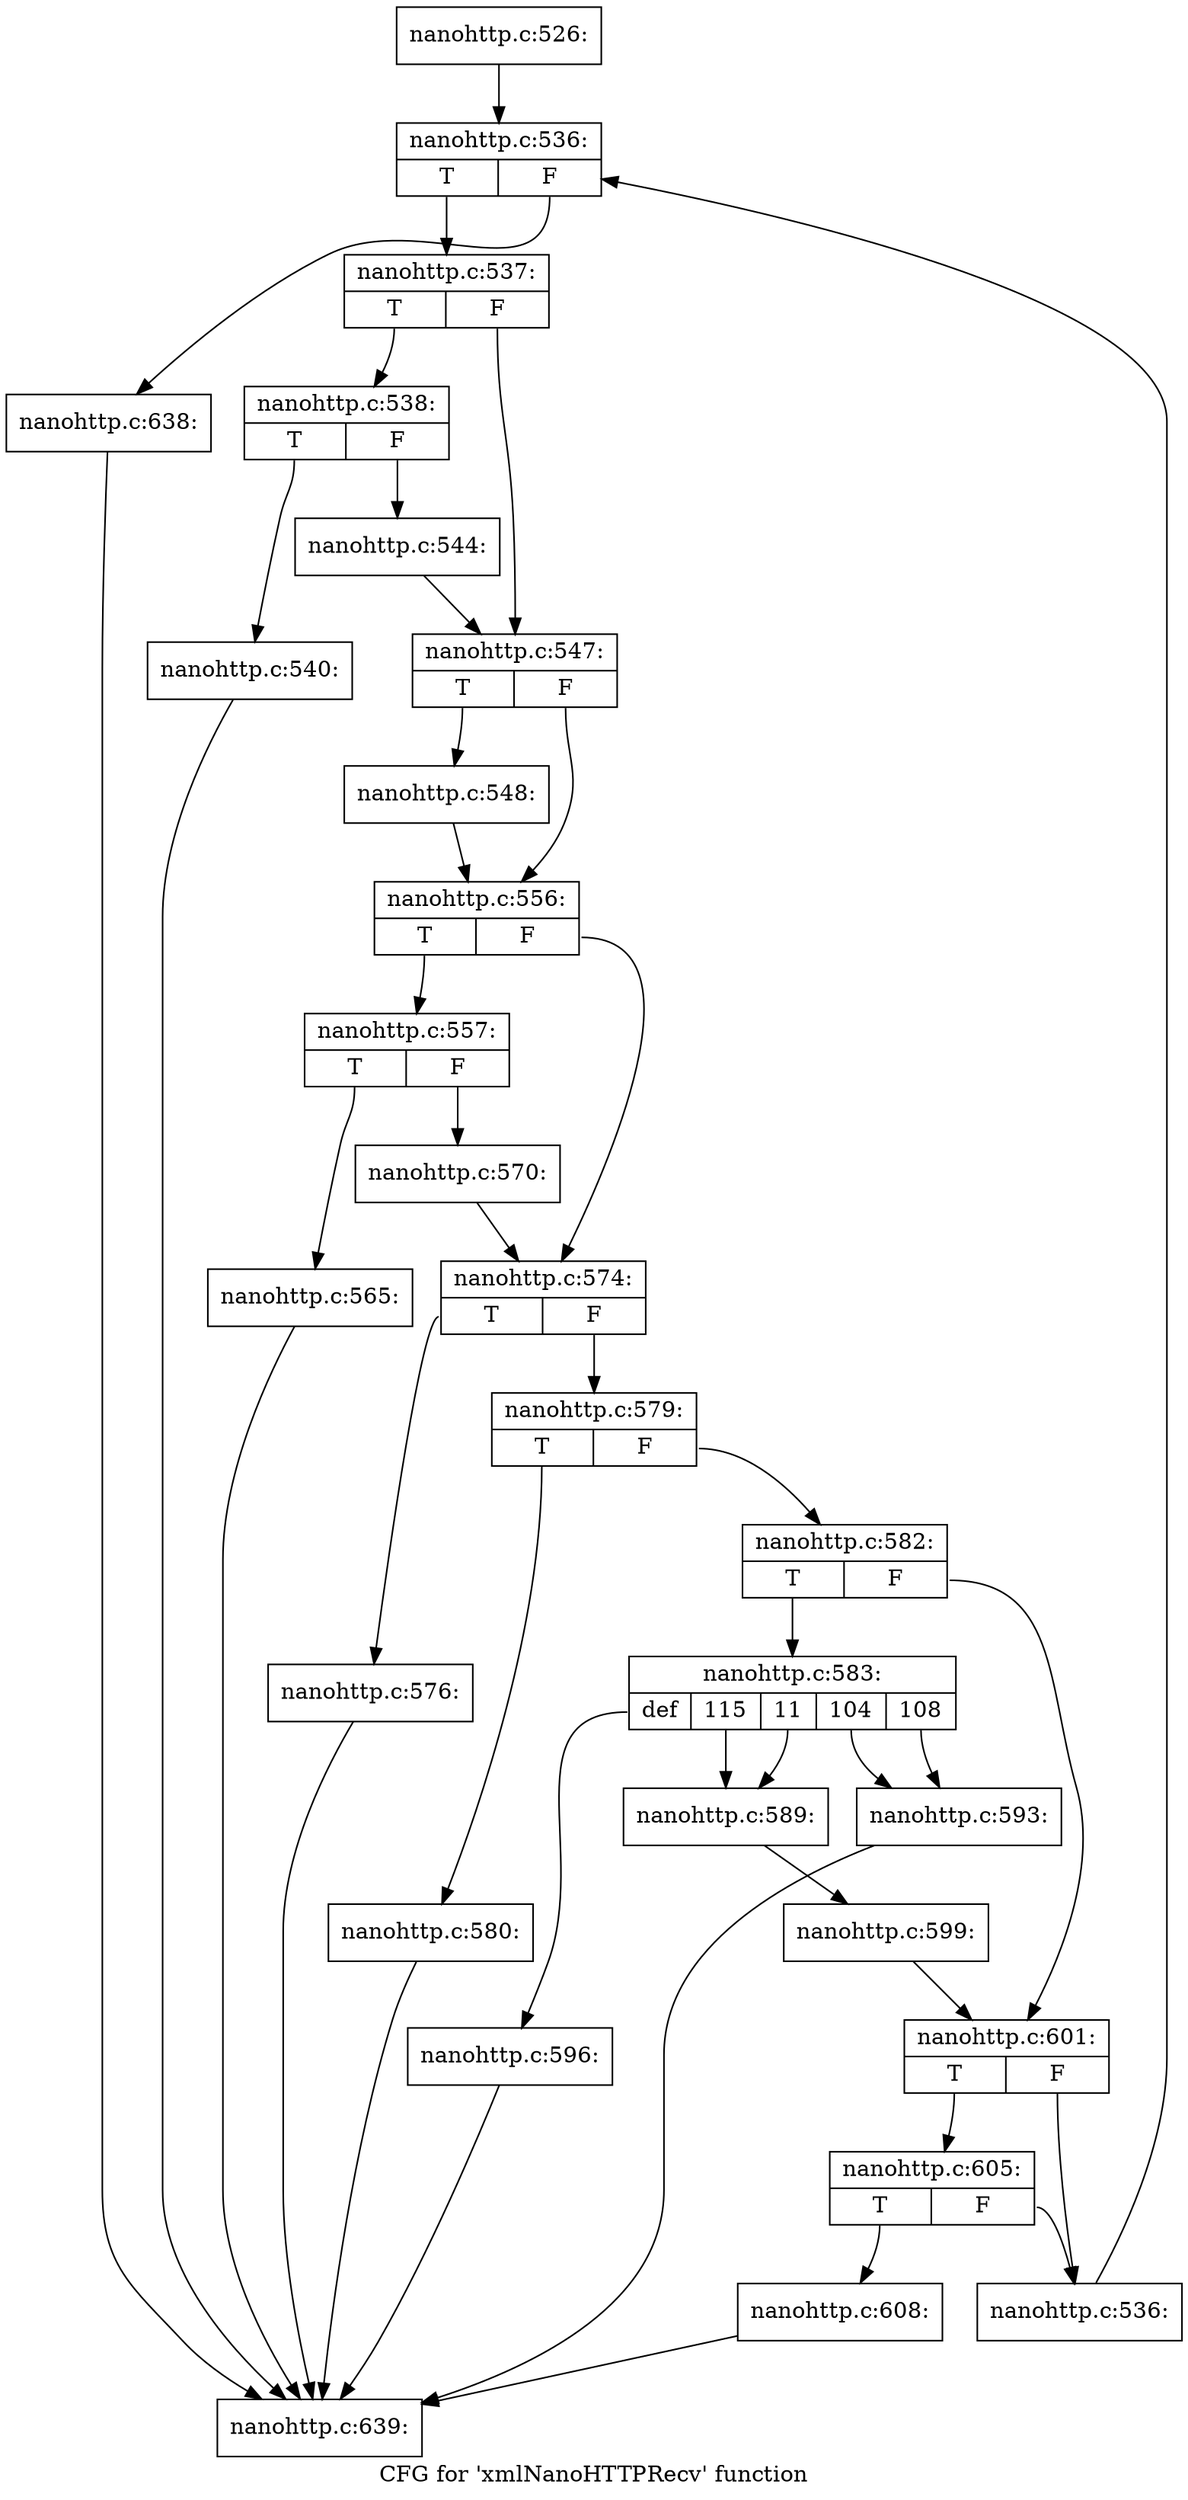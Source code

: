 digraph "CFG for 'xmlNanoHTTPRecv' function" {
	label="CFG for 'xmlNanoHTTPRecv' function";

	Node0x4437aa0 [shape=record,label="{nanohttp.c:526:}"];
	Node0x4437aa0 -> Node0x4444e80;
	Node0x4444e80 [shape=record,label="{nanohttp.c:536:|{<s0>T|<s1>F}}"];
	Node0x4444e80:s0 -> Node0x4445310;
	Node0x4444e80:s1 -> Node0x44450a0;
	Node0x4445310 [shape=record,label="{nanohttp.c:537:|{<s0>T|<s1>F}}"];
	Node0x4445310:s0 -> Node0x4445500;
	Node0x4445310:s1 -> Node0x4445550;
	Node0x4445500 [shape=record,label="{nanohttp.c:538:|{<s0>T|<s1>F}}"];
	Node0x4445500:s0 -> Node0x4445e90;
	Node0x4445500:s1 -> Node0x4445ee0;
	Node0x4445e90 [shape=record,label="{nanohttp.c:540:}"];
	Node0x4445e90 -> Node0x440b1b0;
	Node0x4445ee0 [shape=record,label="{nanohttp.c:544:}"];
	Node0x4445ee0 -> Node0x4445550;
	Node0x4445550 [shape=record,label="{nanohttp.c:547:|{<s0>T|<s1>F}}"];
	Node0x4445550:s0 -> Node0x4447610;
	Node0x4445550:s1 -> Node0x4447660;
	Node0x4447610 [shape=record,label="{nanohttp.c:548:}"];
	Node0x4447610 -> Node0x4447660;
	Node0x4447660 [shape=record,label="{nanohttp.c:556:|{<s0>T|<s1>F}}"];
	Node0x4447660:s0 -> Node0x444aac0;
	Node0x4447660:s1 -> Node0x444ab10;
	Node0x444aac0 [shape=record,label="{nanohttp.c:557:|{<s0>T|<s1>F}}"];
	Node0x444aac0:s0 -> Node0x437ba10;
	Node0x444aac0:s1 -> Node0x437ba60;
	Node0x437ba10 [shape=record,label="{nanohttp.c:565:}"];
	Node0x437ba10 -> Node0x440b1b0;
	Node0x437ba60 [shape=record,label="{nanohttp.c:570:}"];
	Node0x437ba60 -> Node0x444ab10;
	Node0x444ab10 [shape=record,label="{nanohttp.c:574:|{<s0>T|<s1>F}}"];
	Node0x444ab10:s0 -> Node0x4450db0;
	Node0x444ab10:s1 -> Node0x4451540;
	Node0x4450db0 [shape=record,label="{nanohttp.c:576:}"];
	Node0x4450db0 -> Node0x440b1b0;
	Node0x4451540 [shape=record,label="{nanohttp.c:579:|{<s0>T|<s1>F}}"];
	Node0x4451540:s0 -> Node0x4452020;
	Node0x4451540:s1 -> Node0x4452070;
	Node0x4452020 [shape=record,label="{nanohttp.c:580:}"];
	Node0x4452020 -> Node0x440b1b0;
	Node0x4452070 [shape=record,label="{nanohttp.c:582:|{<s0>T|<s1>F}}"];
	Node0x4452070:s0 -> Node0x4452680;
	Node0x4452070:s1 -> Node0x44526d0;
	Node0x4452680 [shape=record,label="{nanohttp.c:583:|{<s0>def|<s1>115|<s2>11|<s3>104|<s4>108}}"];
	Node0x4452680:s0 -> Node0x4453020;
	Node0x4452680:s1 -> Node0x44534d0;
	Node0x4452680:s2 -> Node0x44534d0;
	Node0x4452680:s3 -> Node0x4453580;
	Node0x4452680:s4 -> Node0x4453580;
	Node0x44534d0 [shape=record,label="{nanohttp.c:589:}"];
	Node0x44534d0 -> Node0x4452b40;
	Node0x4453580 [shape=record,label="{nanohttp.c:593:}"];
	Node0x4453580 -> Node0x440b1b0;
	Node0x4453020 [shape=record,label="{nanohttp.c:596:}"];
	Node0x4453020 -> Node0x440b1b0;
	Node0x4452b40 [shape=record,label="{nanohttp.c:599:}"];
	Node0x4452b40 -> Node0x44526d0;
	Node0x44526d0 [shape=record,label="{nanohttp.c:601:|{<s0>T|<s1>F}}"];
	Node0x44526d0:s0 -> Node0x4454030;
	Node0x44526d0:s1 -> Node0x4453fe0;
	Node0x4454030 [shape=record,label="{nanohttp.c:605:|{<s0>T|<s1>F}}"];
	Node0x4454030:s0 -> Node0x4453f90;
	Node0x4454030:s1 -> Node0x4453fe0;
	Node0x4453f90 [shape=record,label="{nanohttp.c:608:}"];
	Node0x4453f90 -> Node0x440b1b0;
	Node0x4453fe0 [shape=record,label="{nanohttp.c:536:}"];
	Node0x4453fe0 -> Node0x4444e80;
	Node0x44450a0 [shape=record,label="{nanohttp.c:638:}"];
	Node0x44450a0 -> Node0x440b1b0;
	Node0x440b1b0 [shape=record,label="{nanohttp.c:639:}"];
}
